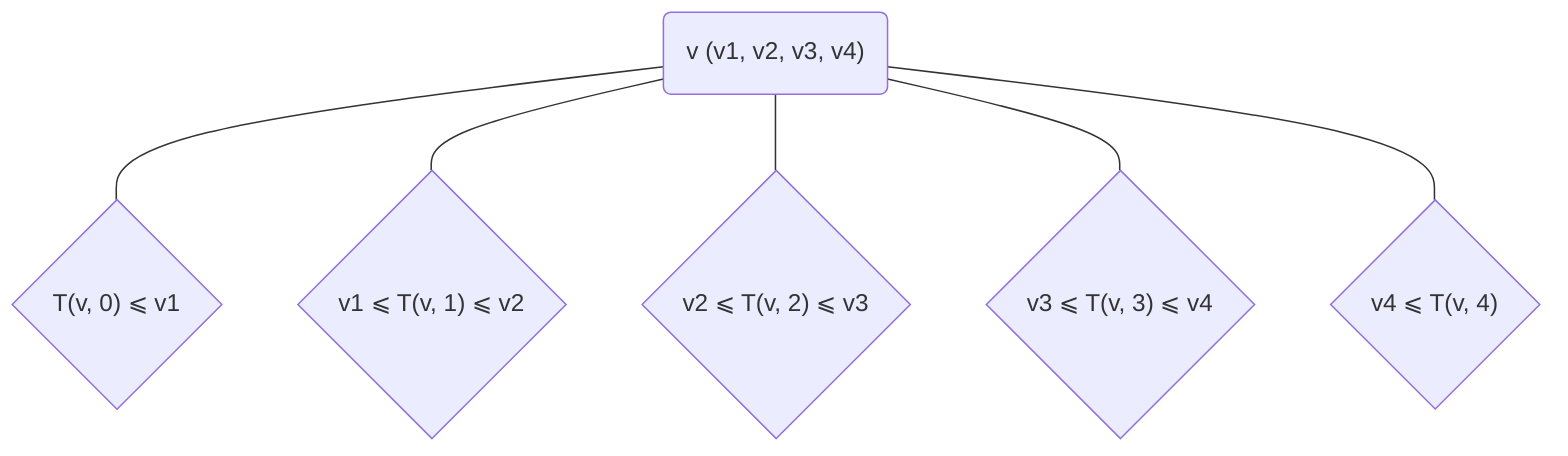 graph TD
    v("v (v1, v2, v3, v4)")
    v --- T0{"T(v, 0) ⩽ v1"}
    v --- T1{"v1 ⩽ T(v, 1) ⩽ v2"}
    v --- T2{"v2 ⩽ T(v, 2) ⩽ v3"}
    v --- T3{"v3 ⩽ T(v, 3) ⩽ v4"}
    v --- T4{"v4 ⩽ T(v, 4)"}